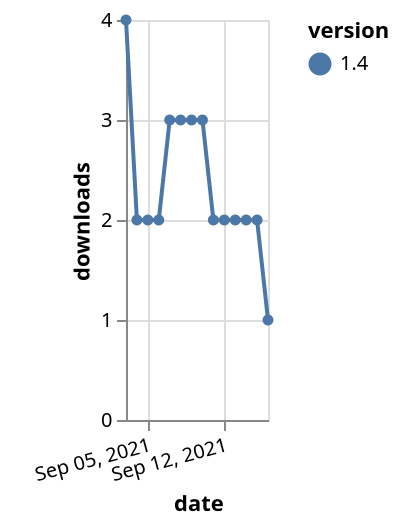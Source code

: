{"$schema": "https://vega.github.io/schema/vega-lite/v5.json", "description": "A simple bar chart with embedded data.", "data": {"values": [{"date": "2021-09-03", "total": 2288, "delta": 4, "version": "1.4"}, {"date": "2021-09-04", "total": 2290, "delta": 2, "version": "1.4"}, {"date": "2021-09-05", "total": 2292, "delta": 2, "version": "1.4"}, {"date": "2021-09-06", "total": 2294, "delta": 2, "version": "1.4"}, {"date": "2021-09-07", "total": 2297, "delta": 3, "version": "1.4"}, {"date": "2021-09-08", "total": 2300, "delta": 3, "version": "1.4"}, {"date": "2021-09-09", "total": 2303, "delta": 3, "version": "1.4"}, {"date": "2021-09-10", "total": 2306, "delta": 3, "version": "1.4"}, {"date": "2021-09-11", "total": 2308, "delta": 2, "version": "1.4"}, {"date": "2021-09-12", "total": 2310, "delta": 2, "version": "1.4"}, {"date": "2021-09-13", "total": 2312, "delta": 2, "version": "1.4"}, {"date": "2021-09-14", "total": 2314, "delta": 2, "version": "1.4"}, {"date": "2021-09-15", "total": 2316, "delta": 2, "version": "1.4"}, {"date": "2021-09-16", "total": 2317, "delta": 1, "version": "1.4"}]}, "width": "container", "mark": {"type": "line", "point": {"filled": true}}, "encoding": {"x": {"field": "date", "type": "temporal", "timeUnit": "yearmonthdate", "title": "date", "axis": {"labelAngle": -15}}, "y": {"field": "delta", "type": "quantitative", "title": "downloads"}, "color": {"field": "version", "type": "nominal"}, "tooltip": {"field": "delta"}}}